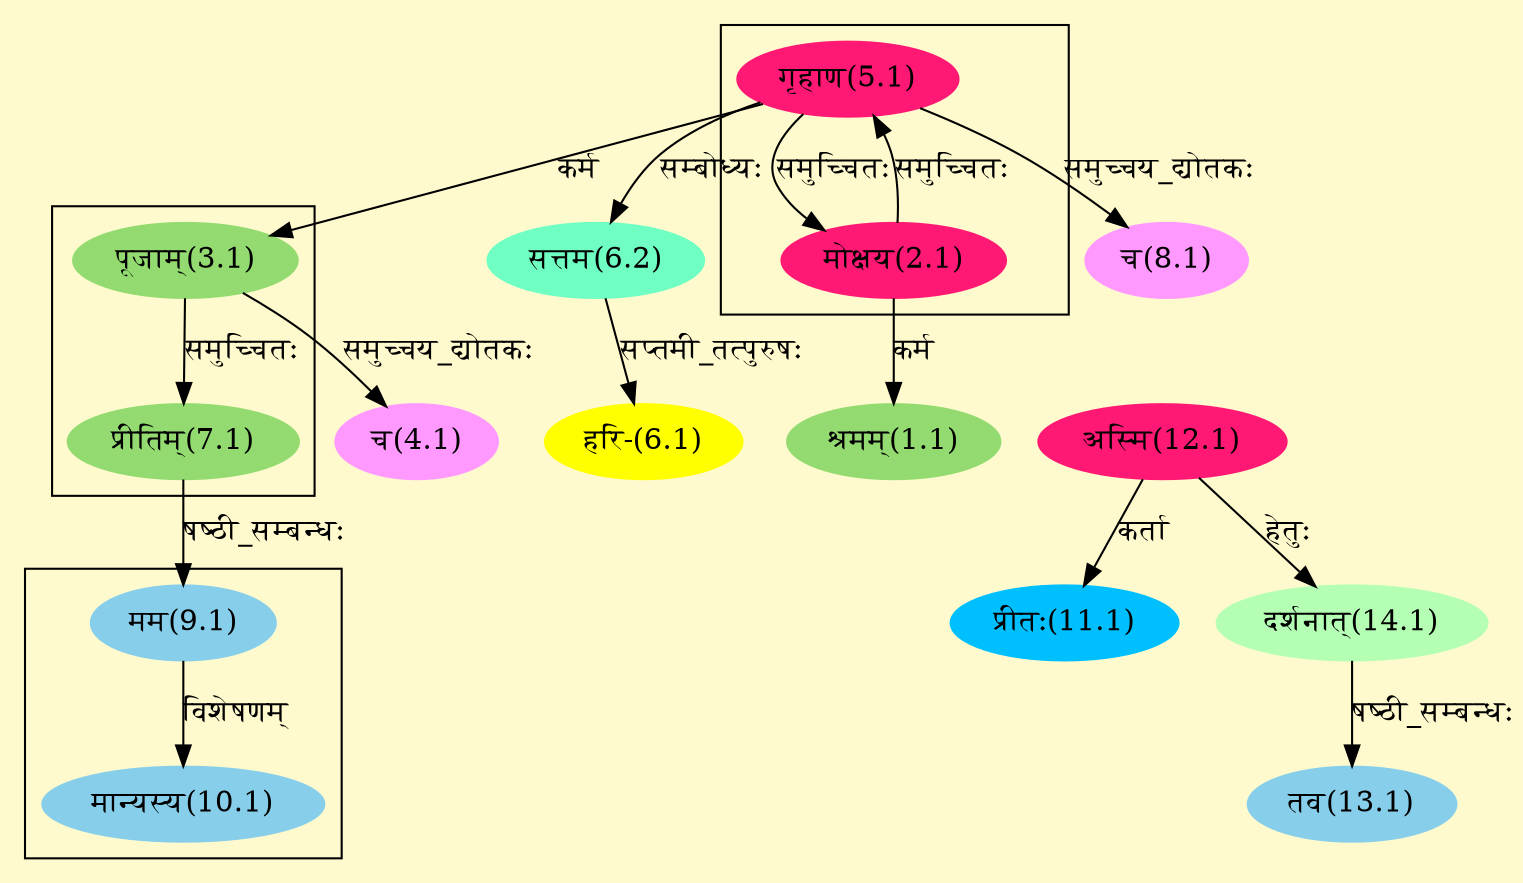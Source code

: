 digraph G{
rankdir=BT;
 compound=true;
 bgcolor="lemonchiffon1";

subgraph cluster_1{
Node2_1 [style=filled, color="#FF1975" label = "मोक्षय(2.1)"]
Node5_1 [style=filled, color="#FF1975" label = "गृहाण(5.1)"]

}

subgraph cluster_2{
Node7_1 [style=filled, color="#93DB70" label = "प्रीतिम्(7.1)"]
Node3_1 [style=filled, color="#93DB70" label = "पूजाम्(3.1)"]

}

subgraph cluster_3{
Node10_1 [style=filled, color="#87CEEB" label = "मान्यस्य(10.1)"]
Node9_1 [style=filled, color="#87CEEB" label = "मम(9.1)"]

}
Node1_1 [style=filled, color="#93DB70" label = "श्रमम्(1.1)"]
Node2_1 [style=filled, color="#FF1975" label = "मोक्षय(2.1)"]
Node3_1 [style=filled, color="#93DB70" label = "पूजाम्(3.1)"]
Node5_1 [style=filled, color="#FF1975" label = "गृहाण(5.1)"]
Node4_1 [style=filled, color="#FF99FF" label = "च(4.1)"]
Node6_1 [style=filled, color="#FFFF00" label = "हरि-(6.1)"]
Node6_2 [style=filled, color="#6FFFC3" label = "सत्तम(6.2)"]
Node8_1 [style=filled, color="#FF99FF" label = "च(8.1)"]
Node9_1 [style=filled, color="#87CEEB" label = "मम(9.1)"]
Node7_1 [style=filled, color="#93DB70" label = "प्रीतिम्(7.1)"]
Node11_1 [style=filled, color="#00BFFF" label = "प्रीतः(11.1)"]
Node12_1 [style=filled, color="#FF1975" label = "अस्मि(12.1)"]
Node [style=filled, color="" label = "()"]
Node13_1 [style=filled, color="#87CEEB" label = "तव(13.1)"]
Node14_1 [style=filled, color="#B4FFB4" label = "दर्शनात्(14.1)"]
/* Start of Relations section */

Node1_1 -> Node2_1 [  label="कर्म"  dir="back" ]
Node2_1 -> Node5_1 [  label="समुच्चितः"  dir="back" ]
Node3_1 -> Node5_1 [  label="कर्म"  dir="back" ]
Node4_1 -> Node3_1 [  label="समुच्चय_द्योतकः"  dir="back" ]
Node5_1 -> Node2_1 [  label="समुच्चितः"  dir="back" ]
Node6_1 -> Node6_2 [  label="सप्तमी_तत्पुरुषः"  dir="back" ]
Node6_2 -> Node5_1 [  label="सम्बोध्यः"  dir="back" ]
Node7_1 -> Node3_1 [  label="समुच्चितः"  dir="back" ]
Node8_1 -> Node5_1 [  label="समुच्चय_द्योतकः"  dir="back" ]
Node9_1 -> Node7_1 [  label="षष्ठी_सम्बन्धः"  dir="back" ]
Node10_1 -> Node9_1 [  label="विशेषणम्"  dir="back" ]
Node11_1 -> Node12_1 [  label="कर्ता"  dir="back" ]
Node13_1 -> Node14_1 [  label="षष्ठी_सम्बन्धः"  dir="back" ]
Node14_1 -> Node12_1 [  label="हेतुः"  dir="back" ]
}
